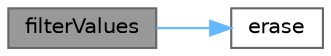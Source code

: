digraph "filterValues"
{
 // LATEX_PDF_SIZE
  bgcolor="transparent";
  edge [fontname=Helvetica,fontsize=10,labelfontname=Helvetica,labelfontsize=10];
  node [fontname=Helvetica,fontsize=10,shape=box,height=0.2,width=0.4];
  rankdir="LR";
  Node1 [id="Node000001",label="filterValues",height=0.2,width=0.4,color="gray40", fillcolor="grey60", style="filled", fontcolor="black",tooltip=" "];
  Node1 -> Node2 [id="edge1_Node000001_Node000002",color="steelblue1",style="solid",tooltip=" "];
  Node2 [id="Node000002",label="erase",height=0.2,width=0.4,color="grey40", fillcolor="white", style="filled",URL="$preProcessing_2mapFieldsPar_2createTimes_8H.html#aa2989d1d3cd09b81f77b71a75a8d3e62",tooltip=" "];
}
